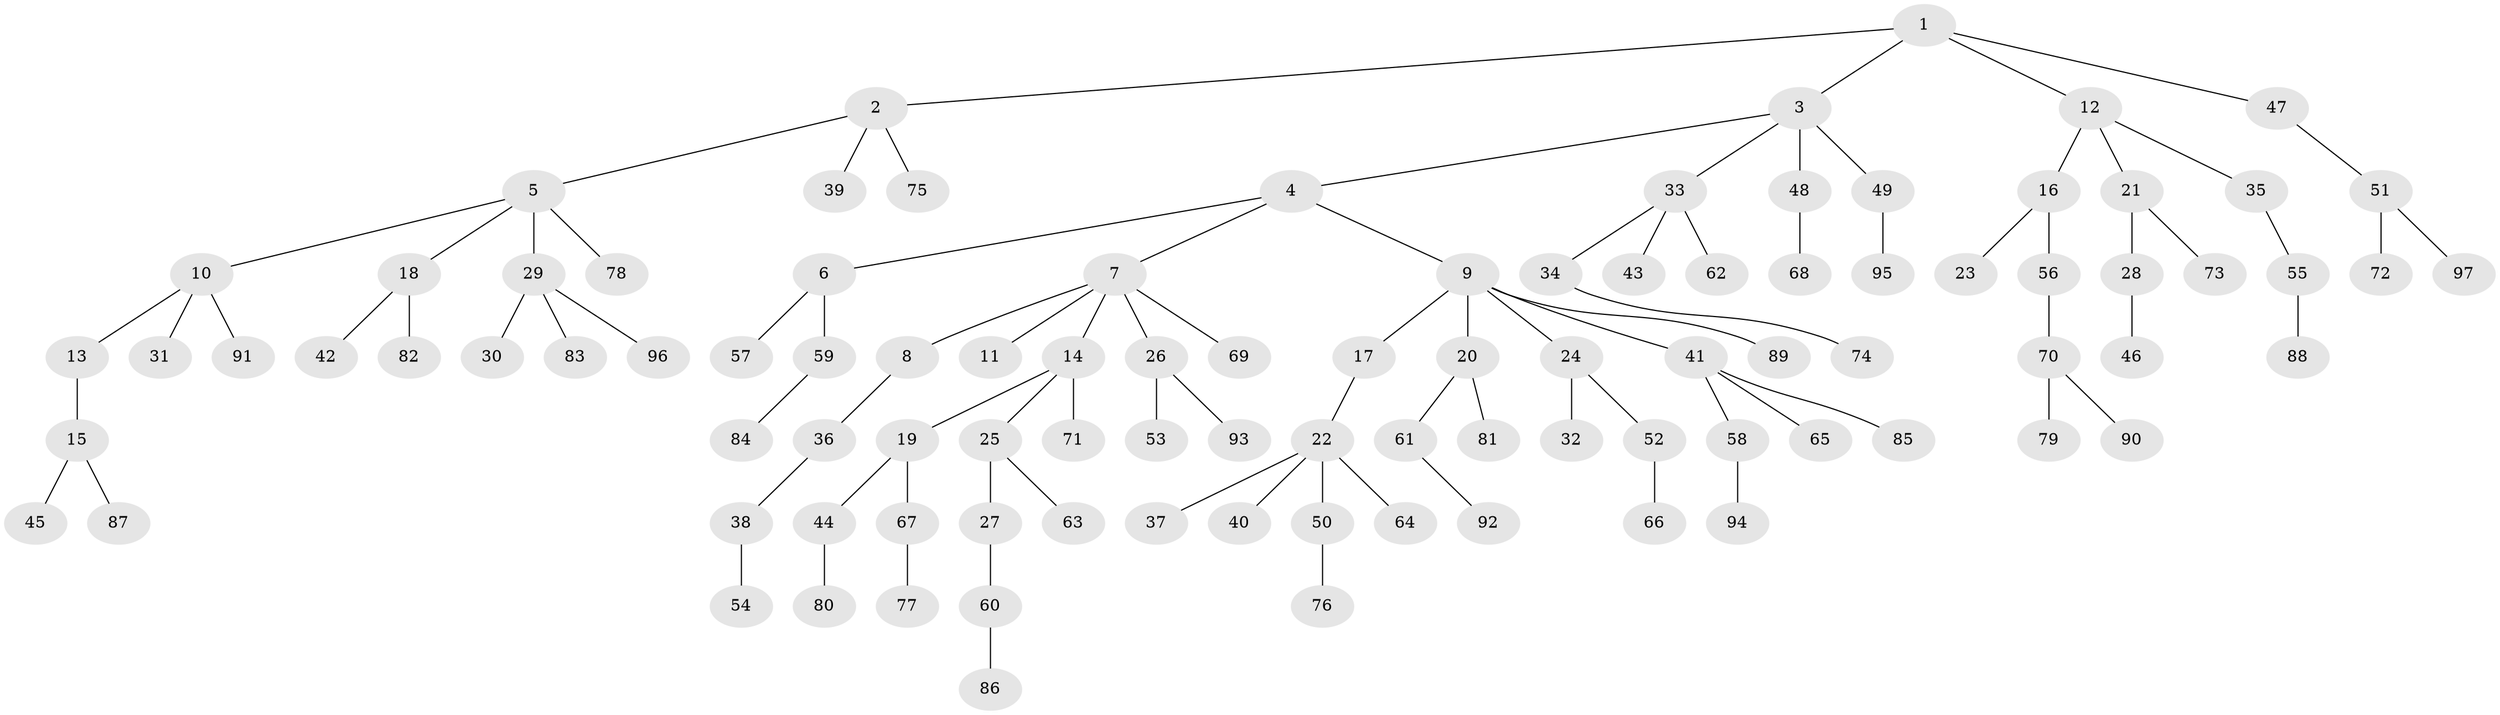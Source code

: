 // coarse degree distribution, {6: 0.03225806451612903, 3: 0.16129032258064516, 7: 0.03225806451612903, 5: 0.016129032258064516, 2: 0.1774193548387097, 1: 0.5645161290322581, 4: 0.016129032258064516}
// Generated by graph-tools (version 1.1) at 2025/24/03/03/25 07:24:08]
// undirected, 97 vertices, 96 edges
graph export_dot {
graph [start="1"]
  node [color=gray90,style=filled];
  1;
  2;
  3;
  4;
  5;
  6;
  7;
  8;
  9;
  10;
  11;
  12;
  13;
  14;
  15;
  16;
  17;
  18;
  19;
  20;
  21;
  22;
  23;
  24;
  25;
  26;
  27;
  28;
  29;
  30;
  31;
  32;
  33;
  34;
  35;
  36;
  37;
  38;
  39;
  40;
  41;
  42;
  43;
  44;
  45;
  46;
  47;
  48;
  49;
  50;
  51;
  52;
  53;
  54;
  55;
  56;
  57;
  58;
  59;
  60;
  61;
  62;
  63;
  64;
  65;
  66;
  67;
  68;
  69;
  70;
  71;
  72;
  73;
  74;
  75;
  76;
  77;
  78;
  79;
  80;
  81;
  82;
  83;
  84;
  85;
  86;
  87;
  88;
  89;
  90;
  91;
  92;
  93;
  94;
  95;
  96;
  97;
  1 -- 2;
  1 -- 3;
  1 -- 12;
  1 -- 47;
  2 -- 5;
  2 -- 39;
  2 -- 75;
  3 -- 4;
  3 -- 33;
  3 -- 48;
  3 -- 49;
  4 -- 6;
  4 -- 7;
  4 -- 9;
  5 -- 10;
  5 -- 18;
  5 -- 29;
  5 -- 78;
  6 -- 57;
  6 -- 59;
  7 -- 8;
  7 -- 11;
  7 -- 14;
  7 -- 26;
  7 -- 69;
  8 -- 36;
  9 -- 17;
  9 -- 20;
  9 -- 24;
  9 -- 41;
  9 -- 89;
  10 -- 13;
  10 -- 31;
  10 -- 91;
  12 -- 16;
  12 -- 21;
  12 -- 35;
  13 -- 15;
  14 -- 19;
  14 -- 25;
  14 -- 71;
  15 -- 45;
  15 -- 87;
  16 -- 23;
  16 -- 56;
  17 -- 22;
  18 -- 42;
  18 -- 82;
  19 -- 44;
  19 -- 67;
  20 -- 61;
  20 -- 81;
  21 -- 28;
  21 -- 73;
  22 -- 37;
  22 -- 40;
  22 -- 50;
  22 -- 64;
  24 -- 32;
  24 -- 52;
  25 -- 27;
  25 -- 63;
  26 -- 53;
  26 -- 93;
  27 -- 60;
  28 -- 46;
  29 -- 30;
  29 -- 83;
  29 -- 96;
  33 -- 34;
  33 -- 43;
  33 -- 62;
  34 -- 74;
  35 -- 55;
  36 -- 38;
  38 -- 54;
  41 -- 58;
  41 -- 65;
  41 -- 85;
  44 -- 80;
  47 -- 51;
  48 -- 68;
  49 -- 95;
  50 -- 76;
  51 -- 72;
  51 -- 97;
  52 -- 66;
  55 -- 88;
  56 -- 70;
  58 -- 94;
  59 -- 84;
  60 -- 86;
  61 -- 92;
  67 -- 77;
  70 -- 79;
  70 -- 90;
}
